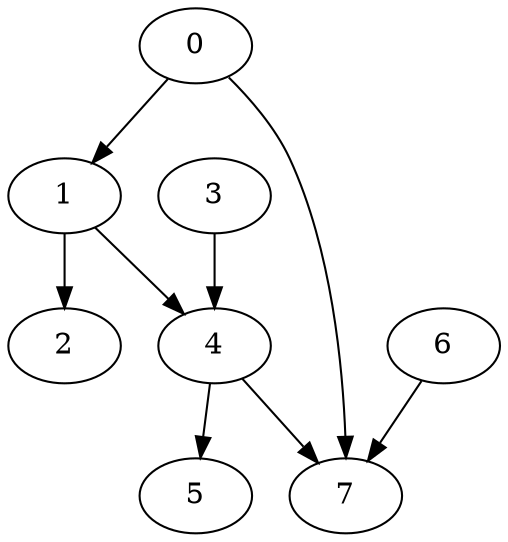digraph {
	0
	1
	2
	3
	4
	5
	6
	7
	1 -> 4
	3 -> 4
	4 -> 5
	0 -> 7
	4 -> 7
	6 -> 7
	0 -> 1
	1 -> 2
}
